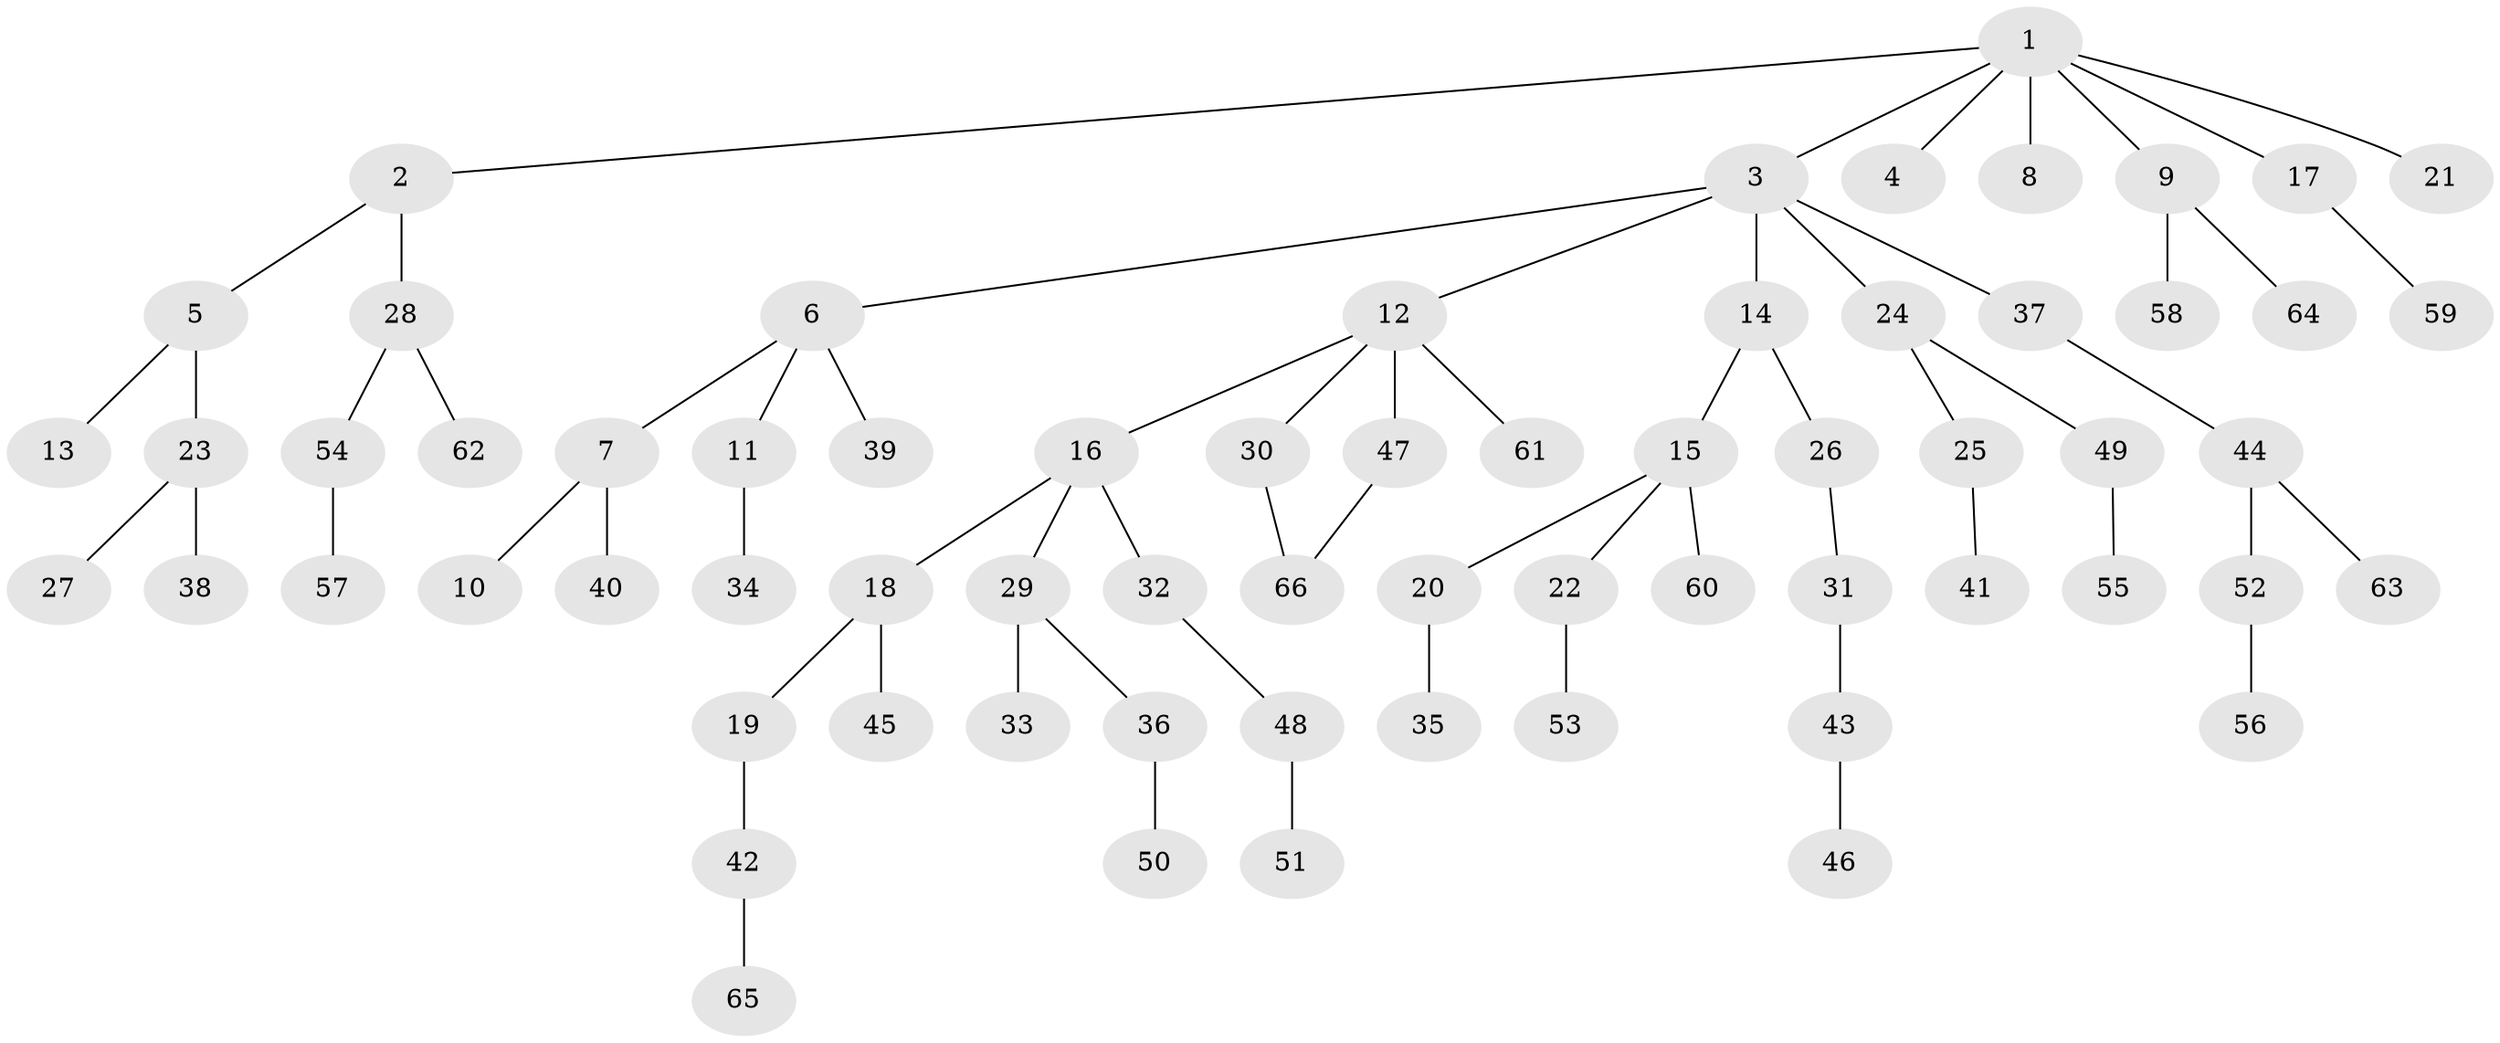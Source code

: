 // Generated by graph-tools (version 1.1) at 2025/42/03/09/25 04:42:00]
// undirected, 66 vertices, 66 edges
graph export_dot {
graph [start="1"]
  node [color=gray90,style=filled];
  1;
  2;
  3;
  4;
  5;
  6;
  7;
  8;
  9;
  10;
  11;
  12;
  13;
  14;
  15;
  16;
  17;
  18;
  19;
  20;
  21;
  22;
  23;
  24;
  25;
  26;
  27;
  28;
  29;
  30;
  31;
  32;
  33;
  34;
  35;
  36;
  37;
  38;
  39;
  40;
  41;
  42;
  43;
  44;
  45;
  46;
  47;
  48;
  49;
  50;
  51;
  52;
  53;
  54;
  55;
  56;
  57;
  58;
  59;
  60;
  61;
  62;
  63;
  64;
  65;
  66;
  1 -- 2;
  1 -- 3;
  1 -- 4;
  1 -- 8;
  1 -- 9;
  1 -- 17;
  1 -- 21;
  2 -- 5;
  2 -- 28;
  3 -- 6;
  3 -- 12;
  3 -- 14;
  3 -- 24;
  3 -- 37;
  5 -- 13;
  5 -- 23;
  6 -- 7;
  6 -- 11;
  6 -- 39;
  7 -- 10;
  7 -- 40;
  9 -- 58;
  9 -- 64;
  11 -- 34;
  12 -- 16;
  12 -- 30;
  12 -- 47;
  12 -- 61;
  14 -- 15;
  14 -- 26;
  15 -- 20;
  15 -- 22;
  15 -- 60;
  16 -- 18;
  16 -- 29;
  16 -- 32;
  17 -- 59;
  18 -- 19;
  18 -- 45;
  19 -- 42;
  20 -- 35;
  22 -- 53;
  23 -- 27;
  23 -- 38;
  24 -- 25;
  24 -- 49;
  25 -- 41;
  26 -- 31;
  28 -- 54;
  28 -- 62;
  29 -- 33;
  29 -- 36;
  30 -- 66;
  31 -- 43;
  32 -- 48;
  36 -- 50;
  37 -- 44;
  42 -- 65;
  43 -- 46;
  44 -- 52;
  44 -- 63;
  47 -- 66;
  48 -- 51;
  49 -- 55;
  52 -- 56;
  54 -- 57;
}
